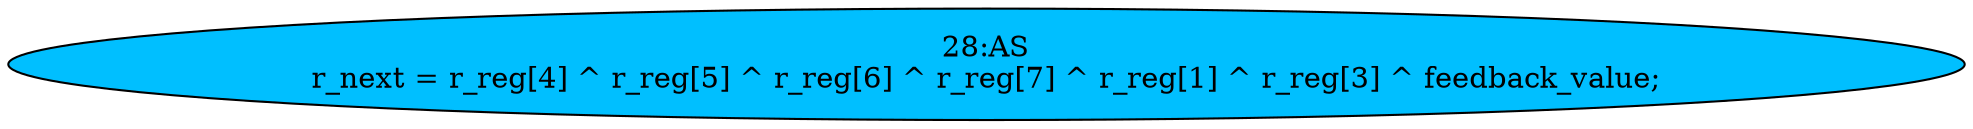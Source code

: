 strict digraph "" {
	node [label="\N"];
	"28:AS"	[ast="<pyverilog.vparser.ast.Assign object at 0x7f959a0b09d0>",
		def_var="['r_next']",
		fillcolor=deepskyblue,
		label="28:AS
r_next = r_reg[4] ^ r_reg[5] ^ r_reg[6] ^ r_reg[7] ^ r_reg[1] ^ r_reg[3] ^ feedback_value;",
		statements="[]",
		style=filled,
		typ=Assign,
		use_var="['r_reg', 'r_reg', 'r_reg', 'r_reg', 'r_reg', 'r_reg', 'feedback_value']"];
}
